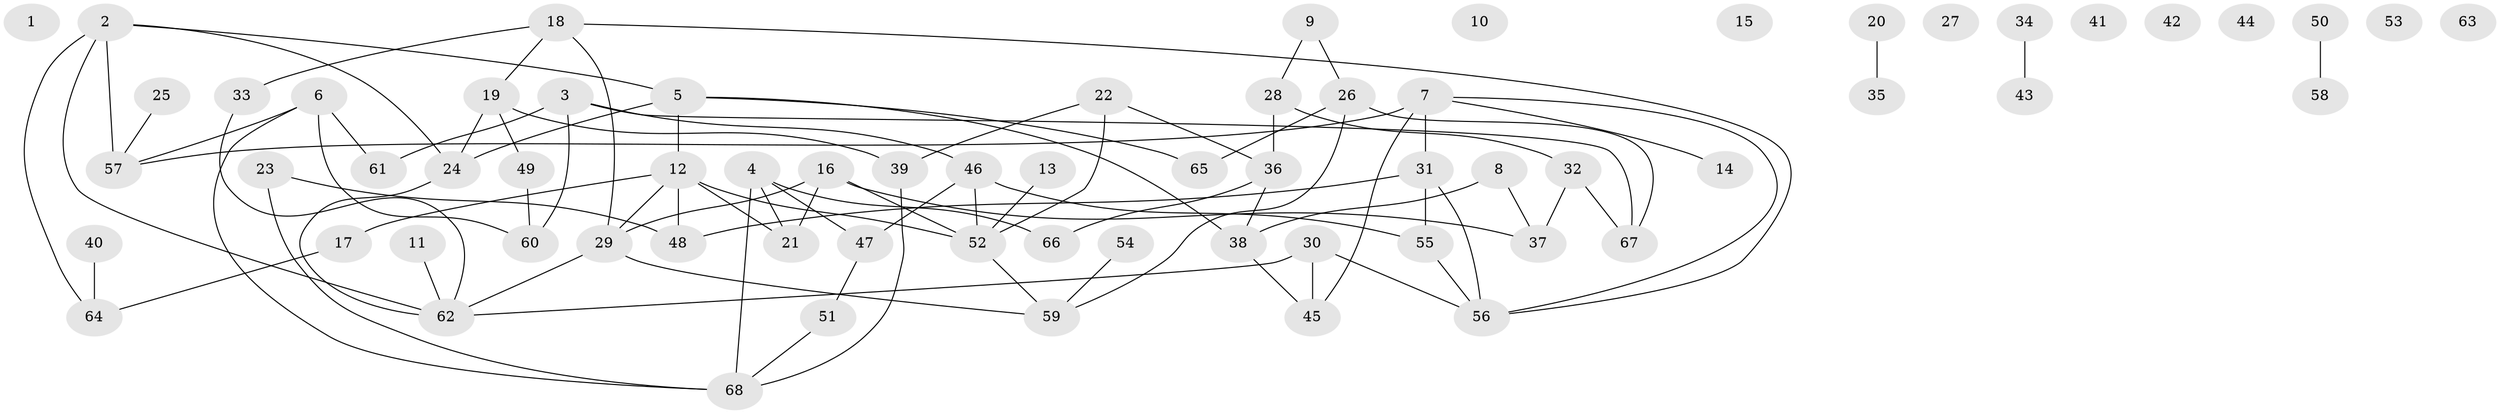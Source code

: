 // coarse degree distribution, {0: 0.25, 10: 0.05, 7: 0.025, 8: 0.025, 4: 0.025, 6: 0.025, 5: 0.1, 1: 0.25, 3: 0.125, 2: 0.125}
// Generated by graph-tools (version 1.1) at 2025/16/03/04/25 18:16:38]
// undirected, 68 vertices, 89 edges
graph export_dot {
graph [start="1"]
  node [color=gray90,style=filled];
  1;
  2;
  3;
  4;
  5;
  6;
  7;
  8;
  9;
  10;
  11;
  12;
  13;
  14;
  15;
  16;
  17;
  18;
  19;
  20;
  21;
  22;
  23;
  24;
  25;
  26;
  27;
  28;
  29;
  30;
  31;
  32;
  33;
  34;
  35;
  36;
  37;
  38;
  39;
  40;
  41;
  42;
  43;
  44;
  45;
  46;
  47;
  48;
  49;
  50;
  51;
  52;
  53;
  54;
  55;
  56;
  57;
  58;
  59;
  60;
  61;
  62;
  63;
  64;
  65;
  66;
  67;
  68;
  2 -- 5;
  2 -- 24;
  2 -- 57;
  2 -- 62;
  2 -- 64;
  3 -- 46;
  3 -- 60;
  3 -- 61;
  3 -- 67;
  4 -- 21;
  4 -- 47;
  4 -- 66;
  4 -- 68;
  5 -- 12;
  5 -- 24;
  5 -- 38;
  5 -- 65;
  6 -- 57;
  6 -- 60;
  6 -- 61;
  6 -- 68;
  7 -- 14;
  7 -- 31;
  7 -- 45;
  7 -- 56;
  7 -- 57;
  8 -- 37;
  8 -- 38;
  9 -- 26;
  9 -- 28;
  11 -- 62;
  12 -- 17;
  12 -- 21;
  12 -- 29;
  12 -- 48;
  12 -- 52;
  13 -- 52;
  16 -- 21;
  16 -- 29;
  16 -- 37;
  16 -- 52;
  17 -- 64;
  18 -- 19;
  18 -- 29;
  18 -- 33;
  18 -- 56;
  19 -- 24;
  19 -- 39;
  19 -- 49;
  20 -- 35;
  22 -- 36;
  22 -- 39;
  22 -- 52;
  23 -- 48;
  23 -- 68;
  24 -- 62;
  25 -- 57;
  26 -- 59;
  26 -- 65;
  26 -- 67;
  28 -- 32;
  28 -- 36;
  29 -- 59;
  29 -- 62;
  30 -- 45;
  30 -- 56;
  30 -- 62;
  31 -- 48;
  31 -- 55;
  31 -- 56;
  32 -- 37;
  32 -- 67;
  33 -- 62;
  34 -- 43;
  36 -- 38;
  36 -- 66;
  38 -- 45;
  39 -- 68;
  40 -- 64;
  46 -- 47;
  46 -- 52;
  46 -- 55;
  47 -- 51;
  49 -- 60;
  50 -- 58;
  51 -- 68;
  52 -- 59;
  54 -- 59;
  55 -- 56;
}
